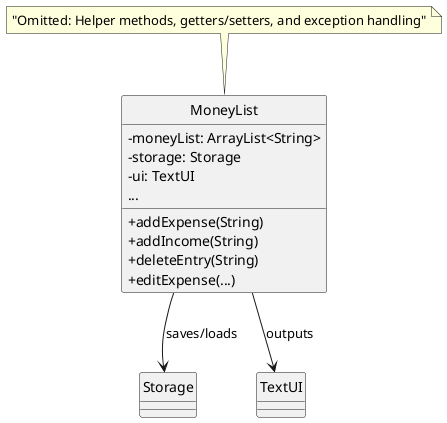 @startuml MoneyList_ClassDiagram
hide circle
skinparam classAttributeIconSize 0

class MoneyList {
  - moneyList: ArrayList<String>
  - storage: Storage
  - ui: TextUI
  + addExpense(String)
  + addIncome(String)
  + deleteEntry(String)
  + editExpense(...)
  ...
}

note top: "Omitted: Helper methods, getters/setters, and exception handling"

MoneyList --> Storage : saves/loads
MoneyList --> TextUI : outputs

@enduml